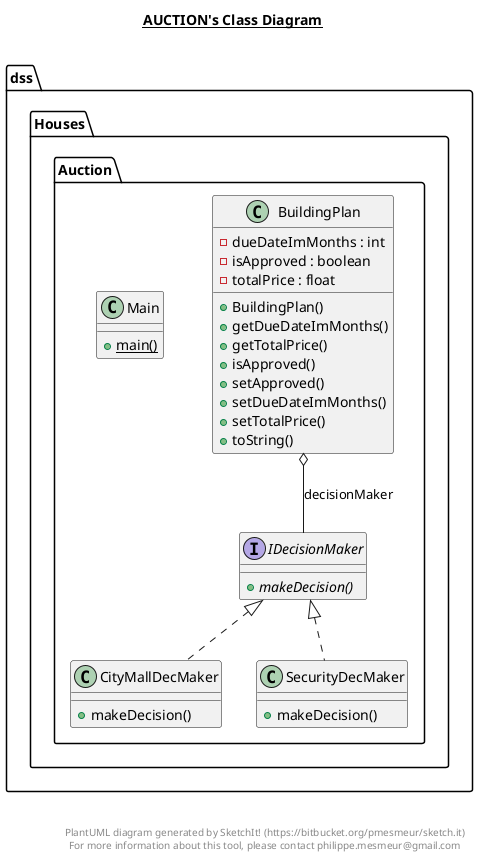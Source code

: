 @startuml

title __AUCTION's Class Diagram__\n

  namespace dss {
    namespace Houses.Auction {
      class dss.Houses.Auction.BuildingPlan {
          - dueDateImMonths : int
          - isApproved : boolean
          - totalPrice : float
          + BuildingPlan()
          + getDueDateImMonths()
          + getTotalPrice()
          + isApproved()
          + setApproved()
          + setDueDateImMonths()
          + setTotalPrice()
          + toString()
      }
    }
  }
  

  namespace dss {
    namespace Houses.Auction {
      class dss.Houses.Auction.CityMallDecMaker {
          + makeDecision()
      }
    }
  }
  

  namespace dss {
    namespace Houses.Auction {
      interface dss.Houses.Auction.IDecisionMaker {
          {abstract} + makeDecision()
      }
    }
  }
  

  namespace dss {
    namespace Houses.Auction {
      class dss.Houses.Auction.Main {
          {static} + main()
      }
    }
  }
  

  namespace dss {
    namespace Houses.Auction {
      class dss.Houses.Auction.SecurityDecMaker {
          + makeDecision()
      }
    }
  }
  

  dss.Houses.Auction.BuildingPlan o-- dss.Houses.Auction.IDecisionMaker : decisionMaker
  dss.Houses.Auction.CityMallDecMaker .up.|> dss.Houses.Auction.IDecisionMaker
  dss.Houses.Auction.SecurityDecMaker .up.|> dss.Houses.Auction.IDecisionMaker


right footer


PlantUML diagram generated by SketchIt! (https://bitbucket.org/pmesmeur/sketch.it)
For more information about this tool, please contact philippe.mesmeur@gmail.com
endfooter

@enduml

